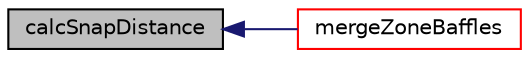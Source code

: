 digraph "calcSnapDistance"
{
  bgcolor="transparent";
  edge [fontname="Helvetica",fontsize="10",labelfontname="Helvetica",labelfontsize="10"];
  node [fontname="Helvetica",fontsize="10",shape=record];
  rankdir="LR";
  Node1643 [label="calcSnapDistance",height=0.2,width=0.4,color="black", fillcolor="grey75", style="filled", fontcolor="black"];
  Node1643 -> Node1644 [dir="back",color="midnightblue",fontsize="10",style="solid",fontname="Helvetica"];
  Node1644 [label="mergeZoneBaffles",height=0.2,width=0.4,color="red",URL="$a25921.html#a09b35dbc41cd9da97fc287b2d4049f9d",tooltip="Merge baffles. "];
}

